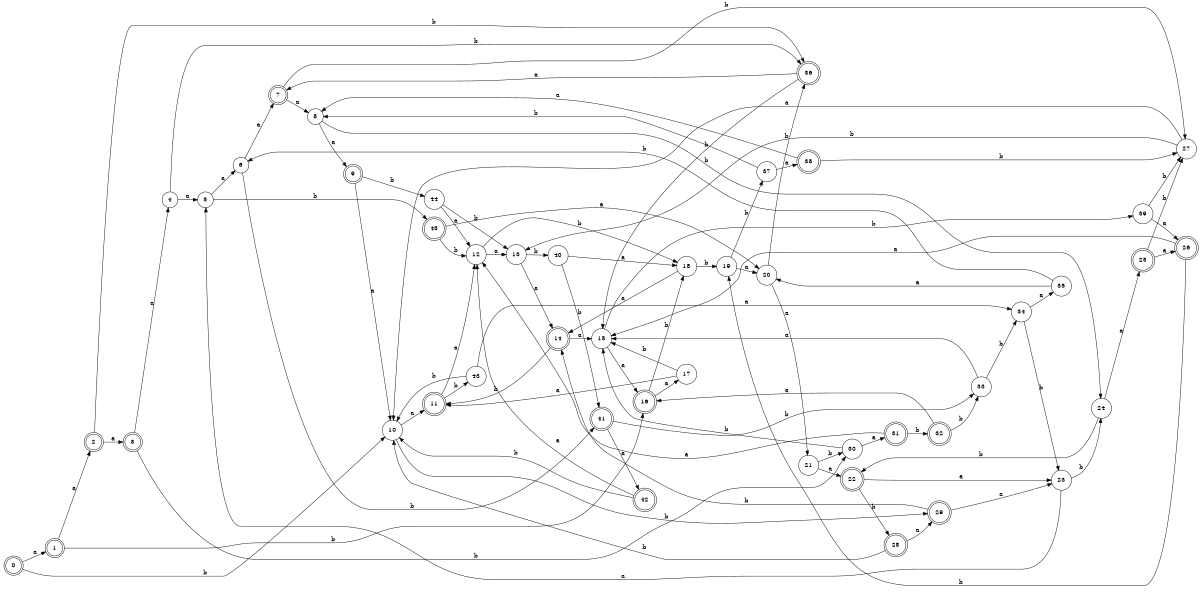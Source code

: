 digraph n37_2 {
__start0 [label="" shape="none"];

rankdir=LR;
size="8,5";

s0 [style="rounded,filled", color="black", fillcolor="white" shape="doublecircle", label="0"];
s1 [style="rounded,filled", color="black", fillcolor="white" shape="doublecircle", label="1"];
s2 [style="rounded,filled", color="black", fillcolor="white" shape="doublecircle", label="2"];
s3 [style="rounded,filled", color="black", fillcolor="white" shape="doublecircle", label="3"];
s4 [style="filled", color="black", fillcolor="white" shape="circle", label="4"];
s5 [style="filled", color="black", fillcolor="white" shape="circle", label="5"];
s6 [style="filled", color="black", fillcolor="white" shape="circle", label="6"];
s7 [style="rounded,filled", color="black", fillcolor="white" shape="doublecircle", label="7"];
s8 [style="filled", color="black", fillcolor="white" shape="circle", label="8"];
s9 [style="rounded,filled", color="black", fillcolor="white" shape="doublecircle", label="9"];
s10 [style="filled", color="black", fillcolor="white" shape="circle", label="10"];
s11 [style="rounded,filled", color="black", fillcolor="white" shape="doublecircle", label="11"];
s12 [style="filled", color="black", fillcolor="white" shape="circle", label="12"];
s13 [style="filled", color="black", fillcolor="white" shape="circle", label="13"];
s14 [style="rounded,filled", color="black", fillcolor="white" shape="doublecircle", label="14"];
s15 [style="filled", color="black", fillcolor="white" shape="circle", label="15"];
s16 [style="rounded,filled", color="black", fillcolor="white" shape="doublecircle", label="16"];
s17 [style="filled", color="black", fillcolor="white" shape="circle", label="17"];
s18 [style="filled", color="black", fillcolor="white" shape="circle", label="18"];
s19 [style="filled", color="black", fillcolor="white" shape="circle", label="19"];
s20 [style="filled", color="black", fillcolor="white" shape="circle", label="20"];
s21 [style="filled", color="black", fillcolor="white" shape="circle", label="21"];
s22 [style="rounded,filled", color="black", fillcolor="white" shape="doublecircle", label="22"];
s23 [style="filled", color="black", fillcolor="white" shape="circle", label="23"];
s24 [style="filled", color="black", fillcolor="white" shape="circle", label="24"];
s25 [style="rounded,filled", color="black", fillcolor="white" shape="doublecircle", label="25"];
s26 [style="rounded,filled", color="black", fillcolor="white" shape="doublecircle", label="26"];
s27 [style="filled", color="black", fillcolor="white" shape="circle", label="27"];
s28 [style="rounded,filled", color="black", fillcolor="white" shape="doublecircle", label="28"];
s29 [style="rounded,filled", color="black", fillcolor="white" shape="doublecircle", label="29"];
s30 [style="filled", color="black", fillcolor="white" shape="circle", label="30"];
s31 [style="rounded,filled", color="black", fillcolor="white" shape="doublecircle", label="31"];
s32 [style="rounded,filled", color="black", fillcolor="white" shape="doublecircle", label="32"];
s33 [style="filled", color="black", fillcolor="white" shape="circle", label="33"];
s34 [style="filled", color="black", fillcolor="white" shape="circle", label="34"];
s35 [style="filled", color="black", fillcolor="white" shape="circle", label="35"];
s36 [style="rounded,filled", color="black", fillcolor="white" shape="doublecircle", label="36"];
s37 [style="filled", color="black", fillcolor="white" shape="circle", label="37"];
s38 [style="rounded,filled", color="black", fillcolor="white" shape="doublecircle", label="38"];
s39 [style="filled", color="black", fillcolor="white" shape="circle", label="39"];
s40 [style="filled", color="black", fillcolor="white" shape="circle", label="40"];
s41 [style="rounded,filled", color="black", fillcolor="white" shape="doublecircle", label="41"];
s42 [style="rounded,filled", color="black", fillcolor="white" shape="doublecircle", label="42"];
s43 [style="filled", color="black", fillcolor="white" shape="circle", label="43"];
s44 [style="filled", color="black", fillcolor="white" shape="circle", label="44"];
s45 [style="rounded,filled", color="black", fillcolor="white" shape="doublecircle", label="45"];
s0 -> s1 [label="a"];
s0 -> s10 [label="b"];
s1 -> s2 [label="a"];
s1 -> s16 [label="b"];
s2 -> s3 [label="a"];
s2 -> s36 [label="b"];
s3 -> s4 [label="a"];
s3 -> s30 [label="b"];
s4 -> s5 [label="a"];
s4 -> s36 [label="b"];
s5 -> s6 [label="a"];
s5 -> s45 [label="b"];
s6 -> s7 [label="a"];
s6 -> s41 [label="b"];
s7 -> s8 [label="a"];
s7 -> s27 [label="b"];
s8 -> s9 [label="a"];
s8 -> s24 [label="b"];
s9 -> s10 [label="a"];
s9 -> s44 [label="b"];
s10 -> s11 [label="a"];
s10 -> s29 [label="b"];
s11 -> s12 [label="a"];
s11 -> s43 [label="b"];
s12 -> s13 [label="a"];
s12 -> s18 [label="b"];
s13 -> s14 [label="a"];
s13 -> s40 [label="b"];
s14 -> s15 [label="a"];
s14 -> s11 [label="b"];
s15 -> s16 [label="a"];
s15 -> s39 [label="b"];
s16 -> s17 [label="a"];
s16 -> s18 [label="b"];
s17 -> s11 [label="a"];
s17 -> s15 [label="b"];
s18 -> s14 [label="a"];
s18 -> s19 [label="b"];
s19 -> s20 [label="a"];
s19 -> s37 [label="b"];
s20 -> s21 [label="a"];
s20 -> s36 [label="b"];
s21 -> s22 [label="a"];
s21 -> s30 [label="b"];
s22 -> s23 [label="a"];
s22 -> s28 [label="b"];
s23 -> s5 [label="a"];
s23 -> s24 [label="b"];
s24 -> s25 [label="a"];
s24 -> s22 [label="b"];
s25 -> s26 [label="a"];
s25 -> s27 [label="b"];
s26 -> s15 [label="a"];
s26 -> s19 [label="b"];
s27 -> s10 [label="a"];
s27 -> s13 [label="b"];
s28 -> s29 [label="a"];
s28 -> s10 [label="b"];
s29 -> s23 [label="a"];
s29 -> s14 [label="b"];
s30 -> s31 [label="a"];
s30 -> s15 [label="b"];
s31 -> s12 [label="a"];
s31 -> s32 [label="b"];
s32 -> s16 [label="a"];
s32 -> s33 [label="b"];
s33 -> s15 [label="a"];
s33 -> s34 [label="b"];
s34 -> s35 [label="a"];
s34 -> s23 [label="b"];
s35 -> s20 [label="a"];
s35 -> s6 [label="b"];
s36 -> s7 [label="a"];
s36 -> s15 [label="b"];
s37 -> s38 [label="a"];
s37 -> s8 [label="b"];
s38 -> s8 [label="a"];
s38 -> s27 [label="b"];
s39 -> s26 [label="a"];
s39 -> s27 [label="b"];
s40 -> s18 [label="a"];
s40 -> s41 [label="b"];
s41 -> s42 [label="a"];
s41 -> s33 [label="b"];
s42 -> s12 [label="a"];
s42 -> s10 [label="b"];
s43 -> s34 [label="a"];
s43 -> s10 [label="b"];
s44 -> s12 [label="a"];
s44 -> s13 [label="b"];
s45 -> s20 [label="a"];
s45 -> s12 [label="b"];

}